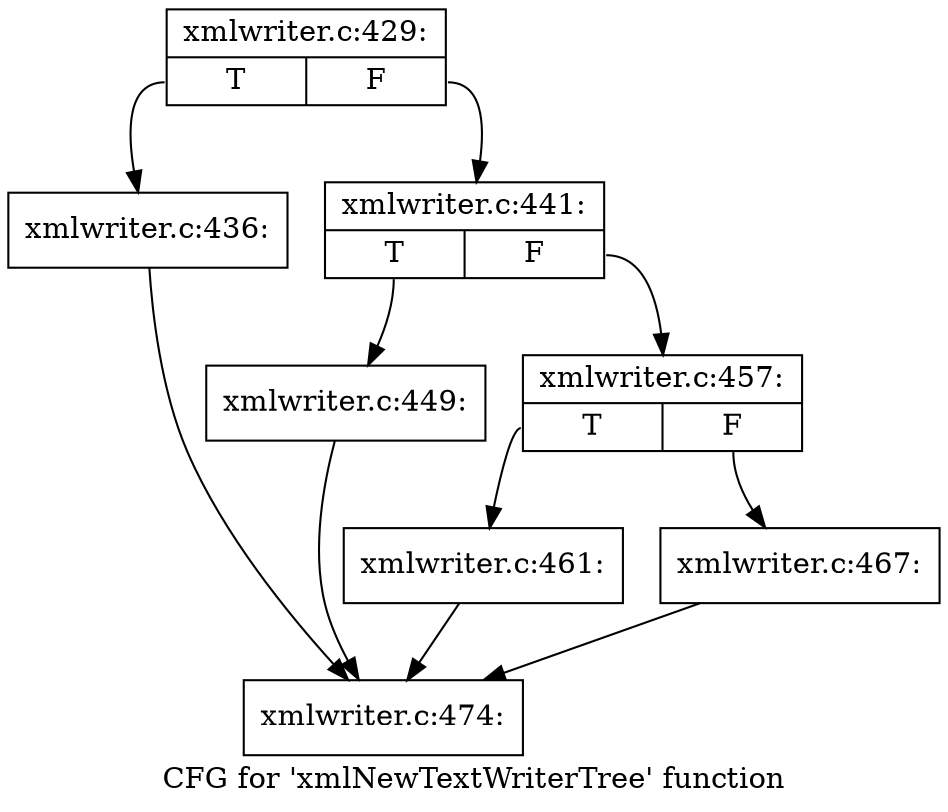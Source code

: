 digraph "CFG for 'xmlNewTextWriterTree' function" {
	label="CFG for 'xmlNewTextWriterTree' function";

	Node0x3e803c0 [shape=record,label="{xmlwriter.c:429:|{<s0>T|<s1>F}}"];
	Node0x3e803c0:s0 -> Node0x3efb190;
	Node0x3e803c0:s1 -> Node0x3efb1e0;
	Node0x3efb190 [shape=record,label="{xmlwriter.c:436:}"];
	Node0x3efb190 -> Node0x3ef0230;
	Node0x3efb1e0 [shape=record,label="{xmlwriter.c:441:|{<s0>T|<s1>F}}"];
	Node0x3efb1e0:s0 -> Node0x3efc730;
	Node0x3efb1e0:s1 -> Node0x3efc780;
	Node0x3efc730 [shape=record,label="{xmlwriter.c:449:}"];
	Node0x3efc730 -> Node0x3ef0230;
	Node0x3efc780 [shape=record,label="{xmlwriter.c:457:|{<s0>T|<s1>F}}"];
	Node0x3efc780:s0 -> Node0x3efd340;
	Node0x3efc780:s1 -> Node0x3efd390;
	Node0x3efd340 [shape=record,label="{xmlwriter.c:461:}"];
	Node0x3efd340 -> Node0x3ef0230;
	Node0x3efd390 [shape=record,label="{xmlwriter.c:467:}"];
	Node0x3efd390 -> Node0x3ef0230;
	Node0x3ef0230 [shape=record,label="{xmlwriter.c:474:}"];
}
